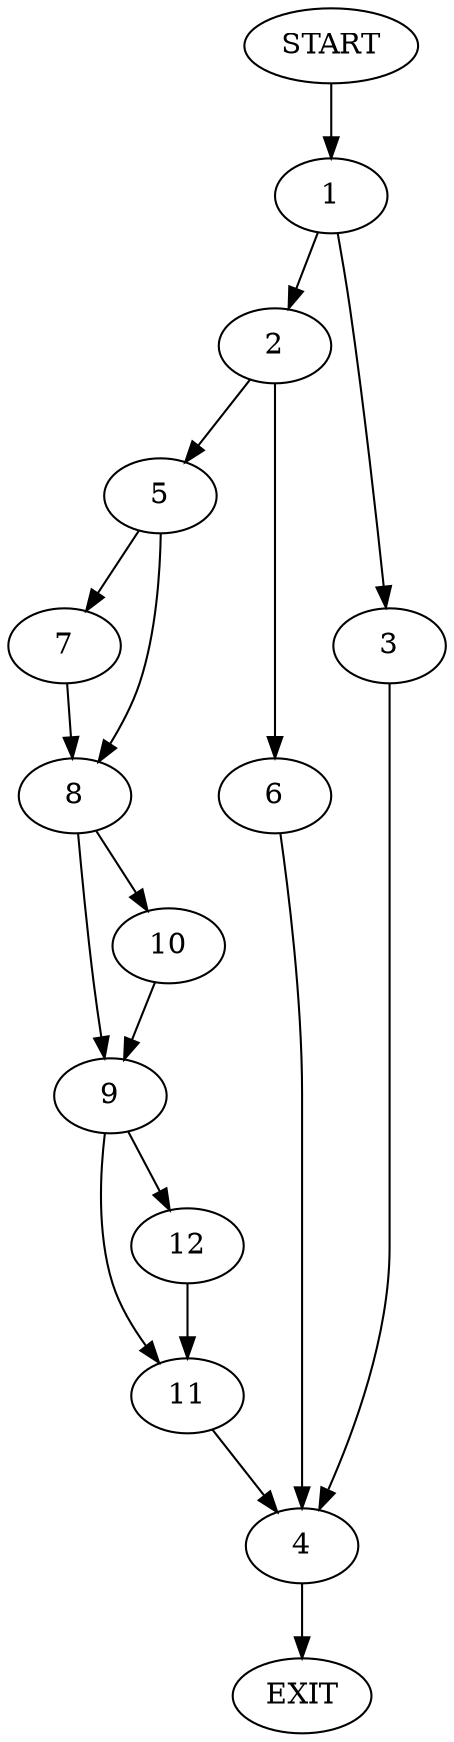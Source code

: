 digraph {
0 [label="START"]
13 [label="EXIT"]
0 -> 1
1 -> 2
1 -> 3
3 -> 4
2 -> 5
2 -> 6
4 -> 13
5 -> 7
5 -> 8
6 -> 4
7 -> 8
8 -> 9
8 -> 10
10 -> 9
9 -> 11
9 -> 12
11 -> 4
12 -> 11
}

